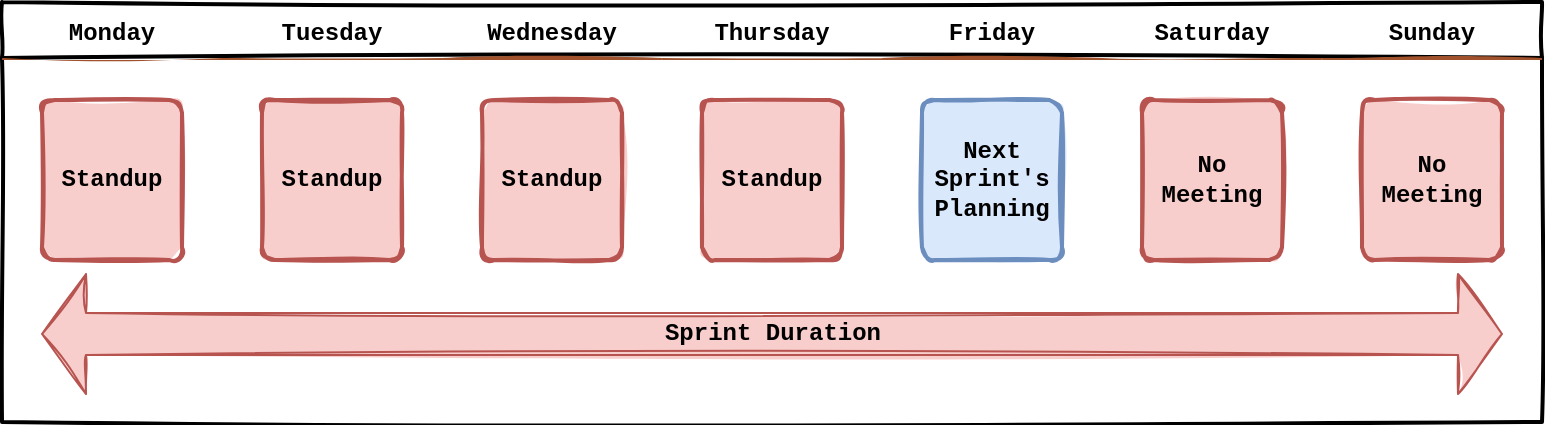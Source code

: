 <mxfile version="14.6.7" type="device"><diagram id="wFE0QG_FPsp0jaGvCLVb" name="Page-1"><mxGraphModel dx="1243" dy="850" grid="1" gridSize="10" guides="1" tooltips="1" connect="1" arrows="1" fold="1" page="1" pageScale="1" pageWidth="850" pageHeight="1100" math="0" shadow="0"><root><mxCell id="0"/><mxCell id="1" parent="0"/><mxCell id="_5mSTuPxr-ZiKRkBDSY7-1" value="" style="swimlane;fontStyle=2;childLayout=stackLayout;horizontal=1;startSize=28;horizontalStack=1;resizeParent=1;resizeParentMax=0;resizeLast=0;collapsible=0;marginBottom=0;swimlaneFillColor=none;fontFamily=Courier New;fontSize=16;points=[];verticalAlign=top;stackBorder=0;resizable=1;strokeWidth=2;sketch=1;disableMultiStroke=1;" parent="1" vertex="1"><mxGeometry x="40" y="90" width="770" height="210" as="geometry"/></mxCell><object label="Monday" status="New" id="MmLSSKoPICyvAYUe0OM--24"><mxCell style="swimlane;strokeWidth=2;fontFamily=Courier New;html=0;startSize=1;verticalAlign=bottom;spacingBottom=5;points=[];childLayout=stackLayout;stackBorder=20;stackSpacing=20;resizeLast=0;resizeParent=1;horizontalStack=0;collapsible=0;sketch=1;strokeColor=none;fillStyle=solid;fillColor=#A0522D;" vertex="1" parent="_5mSTuPxr-ZiKRkBDSY7-1"><mxGeometry y="28" width="110" height="182" as="geometry"/></mxCell></object><object label="Standup" placeholders="1" id="MmLSSKoPICyvAYUe0OM--25"><mxCell style="whiteSpace=wrap;html=1;strokeWidth=2;fillColor=#f8cecc;fontStyle=1;spacingTop=0;rounded=1;arcSize=9;points=[];sketch=1;fontFamily=Courier New;hachureGap=8;fillWeight=1;strokeColor=#b85450;fillStyle=solid;" vertex="1" parent="MmLSSKoPICyvAYUe0OM--24"><mxGeometry x="20" y="21" width="70" height="80" as="geometry"/></mxCell></object><object label="Tuesday" status="New" id="MmLSSKoPICyvAYUe0OM--26"><mxCell style="swimlane;strokeWidth=2;fontFamily=Courier New;html=0;startSize=1;verticalAlign=bottom;spacingBottom=5;points=[];childLayout=stackLayout;stackBorder=20;stackSpacing=20;resizeLast=0;resizeParent=1;horizontalStack=0;collapsible=0;sketch=1;strokeColor=none;fillStyle=solid;fillColor=#A0522D;" vertex="1" parent="_5mSTuPxr-ZiKRkBDSY7-1"><mxGeometry x="110" y="28" width="110" height="182" as="geometry"/></mxCell></object><object label="Standup" placeholders="1" id="MmLSSKoPICyvAYUe0OM--27"><mxCell style="whiteSpace=wrap;html=1;strokeWidth=2;fillColor=#f8cecc;fontStyle=1;spacingTop=0;rounded=1;arcSize=9;points=[];sketch=1;fontFamily=Courier New;hachureGap=8;fillWeight=1;strokeColor=#b85450;fillStyle=solid;" vertex="1" parent="MmLSSKoPICyvAYUe0OM--26"><mxGeometry x="20" y="21" width="70" height="80" as="geometry"/></mxCell></object><object label="Wednesday" status="New" id="MmLSSKoPICyvAYUe0OM--28"><mxCell style="swimlane;strokeWidth=2;fontFamily=Courier New;html=0;startSize=1;verticalAlign=bottom;spacingBottom=5;points=[];childLayout=stackLayout;stackBorder=20;stackSpacing=20;resizeLast=0;resizeParent=1;horizontalStack=0;collapsible=0;sketch=1;strokeColor=none;fillStyle=solid;fillColor=#A0522D;" vertex="1" parent="_5mSTuPxr-ZiKRkBDSY7-1"><mxGeometry x="220" y="28" width="110" height="182" as="geometry"/></mxCell></object><object label="Standup" placeholders="1" id="MmLSSKoPICyvAYUe0OM--29"><mxCell style="whiteSpace=wrap;html=1;strokeWidth=2;fillColor=#f8cecc;fontStyle=1;spacingTop=0;rounded=1;arcSize=9;points=[];sketch=1;fontFamily=Courier New;hachureGap=8;fillWeight=1;strokeColor=#b85450;fillStyle=solid;" vertex="1" parent="MmLSSKoPICyvAYUe0OM--28"><mxGeometry x="20" y="21" width="70" height="80" as="geometry"/></mxCell></object><object label="Thursday" status="New" id="MmLSSKoPICyvAYUe0OM--30"><mxCell style="swimlane;strokeWidth=2;fontFamily=Courier New;html=0;startSize=1;verticalAlign=bottom;spacingBottom=5;points=[];childLayout=stackLayout;stackBorder=20;stackSpacing=20;resizeLast=0;resizeParent=1;horizontalStack=0;collapsible=0;sketch=1;strokeColor=none;fillStyle=solid;fillColor=#A0522D;" vertex="1" parent="_5mSTuPxr-ZiKRkBDSY7-1"><mxGeometry x="330" y="28" width="110" height="182" as="geometry"/></mxCell></object><object label="Standup" placeholders="1" id="MmLSSKoPICyvAYUe0OM--31"><mxCell style="whiteSpace=wrap;html=1;strokeWidth=2;fillColor=#f8cecc;fontStyle=1;spacingTop=0;rounded=1;arcSize=9;points=[];sketch=1;fontFamily=Courier New;hachureGap=8;fillWeight=1;strokeColor=#b85450;fillStyle=solid;" vertex="1" parent="MmLSSKoPICyvAYUe0OM--30"><mxGeometry x="20" y="21" width="70" height="80" as="geometry"/></mxCell></object><object label="Friday" status="New" id="MmLSSKoPICyvAYUe0OM--32"><mxCell style="swimlane;strokeWidth=2;fontFamily=Courier New;html=0;startSize=1;verticalAlign=bottom;spacingBottom=5;points=[];childLayout=stackLayout;stackBorder=20;stackSpacing=20;resizeLast=0;resizeParent=1;horizontalStack=0;collapsible=0;sketch=1;strokeColor=none;fillStyle=solid;fillColor=#A0522D;" vertex="1" parent="_5mSTuPxr-ZiKRkBDSY7-1"><mxGeometry x="440" y="28" width="110" height="182" as="geometry"/></mxCell></object><object label="Next Sprint's Planning" placeholders="1" id="MmLSSKoPICyvAYUe0OM--33"><mxCell style="whiteSpace=wrap;html=1;strokeWidth=2;fillColor=#dae8fc;fontStyle=1;spacingTop=0;rounded=1;arcSize=9;points=[];sketch=1;fontFamily=Courier New;hachureGap=8;fillWeight=1;strokeColor=#6c8ebf;fillStyle=solid;" vertex="1" parent="MmLSSKoPICyvAYUe0OM--32"><mxGeometry x="20" y="21" width="70" height="80" as="geometry"/></mxCell></object><object label="Saturday" status="New" id="MmLSSKoPICyvAYUe0OM--34"><mxCell style="swimlane;strokeWidth=2;fontFamily=Courier New;html=0;startSize=1;verticalAlign=bottom;spacingBottom=5;points=[];childLayout=stackLayout;stackBorder=20;stackSpacing=20;resizeLast=0;resizeParent=1;horizontalStack=0;collapsible=0;sketch=1;strokeColor=none;fillStyle=solid;fillColor=#A0522D;" vertex="1" parent="_5mSTuPxr-ZiKRkBDSY7-1"><mxGeometry x="550" y="28" width="110" height="182" as="geometry"/></mxCell></object><object label="No Meeting" placeholders="1" id="MmLSSKoPICyvAYUe0OM--44"><mxCell style="whiteSpace=wrap;html=1;strokeWidth=2;fillColor=#f8cecc;fontStyle=1;spacingTop=0;rounded=1;arcSize=9;points=[];sketch=1;fontFamily=Courier New;hachureGap=8;fillWeight=1;strokeColor=#b85450;fillStyle=solid;" vertex="1" parent="MmLSSKoPICyvAYUe0OM--34"><mxGeometry x="20" y="21" width="70" height="80" as="geometry"/></mxCell></object><object label="Sunday" status="New" id="MmLSSKoPICyvAYUe0OM--36"><mxCell style="swimlane;strokeWidth=2;fontFamily=Courier New;html=0;startSize=1;verticalAlign=bottom;spacingBottom=5;points=[];childLayout=stackLayout;stackBorder=20;stackSpacing=20;resizeLast=0;resizeParent=1;horizontalStack=0;collapsible=0;sketch=1;strokeColor=none;fillStyle=solid;fillColor=#A0522D;" vertex="1" parent="_5mSTuPxr-ZiKRkBDSY7-1"><mxGeometry x="660" y="28" width="110" height="182" as="geometry"/></mxCell></object><object label="No Meeting" placeholders="1" id="MmLSSKoPICyvAYUe0OM--45"><mxCell style="whiteSpace=wrap;html=1;strokeWidth=2;fillColor=#f8cecc;fontStyle=1;spacingTop=0;rounded=1;arcSize=9;points=[];sketch=1;fontFamily=Courier New;hachureGap=8;fillWeight=1;strokeColor=#b85450;fillStyle=solid;" vertex="1" parent="MmLSSKoPICyvAYUe0OM--36"><mxGeometry x="20" y="21" width="70" height="80" as="geometry"/></mxCell></object><mxCell id="MmLSSKoPICyvAYUe0OM--49" value="Sprint Duration" style="html=1;shadow=0;dashed=0;align=center;verticalAlign=middle;shape=mxgraph.arrows2.twoWayArrow;dy=0.65;dx=22;glass=0;fontFamily=Courier New;fillColor=#f8cecc;strokeColor=#b85450;sketch=1;fillStyle=solid;fontStyle=1" vertex="1" parent="1"><mxGeometry x="60" y="226" width="730" height="60" as="geometry"/></mxCell></root></mxGraphModel></diagram></mxfile>